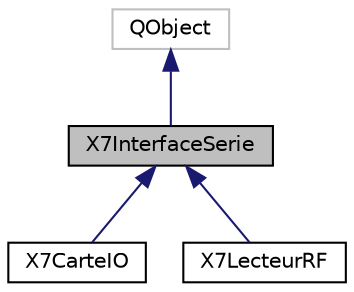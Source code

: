 digraph "X7InterfaceSerie"
{
 // LATEX_PDF_SIZE
  edge [fontname="Helvetica",fontsize="10",labelfontname="Helvetica",labelfontsize="10"];
  node [fontname="Helvetica",fontsize="10",shape=record];
  Node1 [label="X7InterfaceSerie",height=0.2,width=0.4,color="black", fillcolor="grey75", style="filled", fontcolor="black",tooltip=" "];
  Node2 -> Node1 [dir="back",color="midnightblue",fontsize="10",style="solid"];
  Node2 [label="QObject",height=0.2,width=0.4,color="grey75", fillcolor="white", style="filled",tooltip=" "];
  Node1 -> Node3 [dir="back",color="midnightblue",fontsize="10",style="solid"];
  Node3 [label="X7CarteIO",height=0.2,width=0.4,color="black", fillcolor="white", style="filled",URL="$class_x7_carte_i_o.html",tooltip=" "];
  Node1 -> Node4 [dir="back",color="midnightblue",fontsize="10",style="solid"];
  Node4 [label="X7LecteurRF",height=0.2,width=0.4,color="black", fillcolor="white", style="filled",URL="$class_x7_lecteur_r_f.html",tooltip=" "];
}
